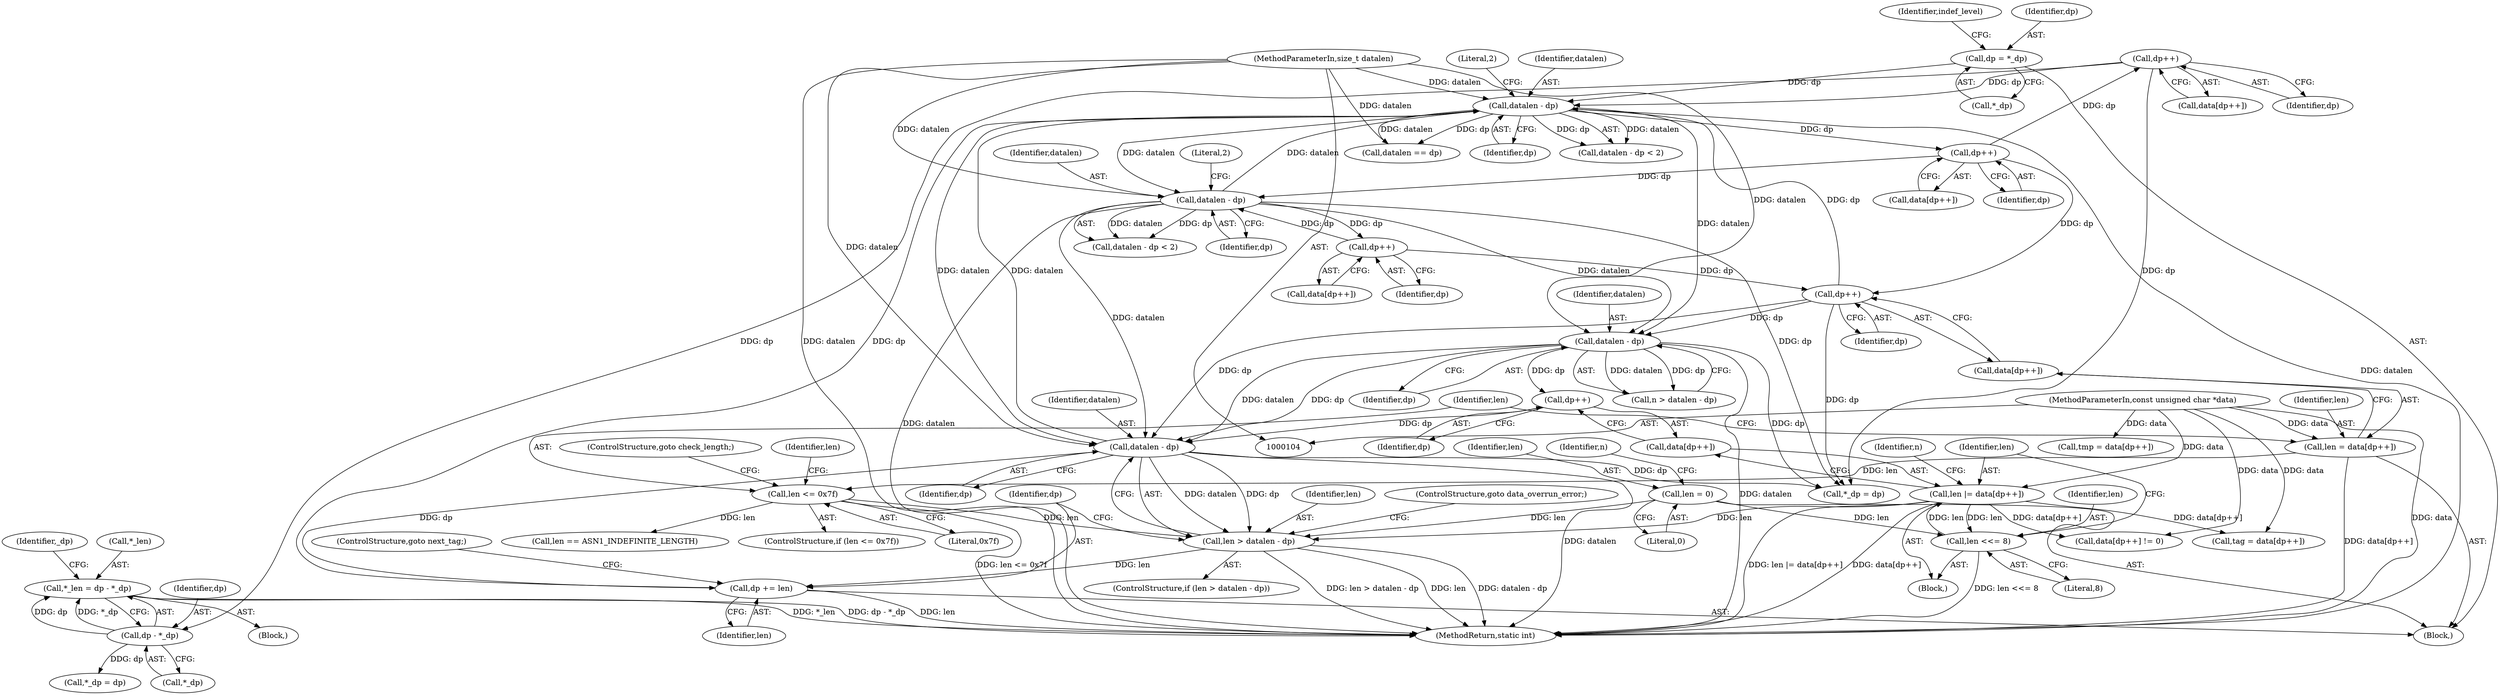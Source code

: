digraph "0_linux_23c8a812dc3c621009e4f0e5342aa4e2ede1ceaa@pointer" {
"1000164" [label="(Call,*_len = dp - *_dp)"];
"1000167" [label="(Call,dp - *_dp)"];
"1000154" [label="(Call,dp++)"];
"1000143" [label="(Call,dp++)"];
"1000128" [label="(Call,datalen - dp)"];
"1000280" [label="(Call,datalen - dp)"];
"1000253" [label="(Call,datalen - dp)"];
"1000191" [label="(Call,datalen - dp)"];
"1000106" [label="(MethodParameterIn,size_t datalen)"];
"1000200" [label="(Call,dp++)"];
"1000209" [label="(Call,dp++)"];
"1000274" [label="(Call,dp++)"];
"1000284" [label="(Call,dp += len)"];
"1000278" [label="(Call,len > datalen - dp)"];
"1000257" [label="(Call,len = 0)"];
"1000212" [label="(Call,len <= 0x7f)"];
"1000205" [label="(Call,len = data[dp++])"];
"1000105" [label="(MethodParameterIn,const unsigned char *data)"];
"1000270" [label="(Call,len |= data[dp++])"];
"1000267" [label="(Call,len <<= 8)"];
"1000114" [label="(Call,dp = *_dp)"];
"1000251" [label="(Call,n > datalen - dp)"];
"1000282" [label="(Identifier,dp)"];
"1000258" [label="(Identifier,len)"];
"1000262" [label="(Identifier,n)"];
"1000218" [label="(Call,len == ASN1_INDEFINITE_LENGTH)"];
"1000110" [label="(Block,)"];
"1000129" [label="(Identifier,datalen)"];
"1000154" [label="(Call,dp++)"];
"1000270" [label="(Call,len |= data[dp++])"];
"1000116" [label="(Call,*_dp)"];
"1000285" [label="(Identifier,dp)"];
"1000267" [label="(Call,len <<= 8)"];
"1000155" [label="(Identifier,dp)"];
"1000167" [label="(Call,dp - *_dp)"];
"1000271" [label="(Identifier,len)"];
"1000128" [label="(Call,datalen - dp)"];
"1000274" [label="(Call,dp++)"];
"1000190" [label="(Call,datalen - dp < 2)"];
"1000255" [label="(Identifier,dp)"];
"1000265" [label="(Identifier,n)"];
"1000139" [label="(Call,tag = data[dp++])"];
"1000192" [label="(Identifier,datalen)"];
"1000213" [label="(Identifier,len)"];
"1000211" [label="(ControlStructure,if (len <= 0x7f))"];
"1000278" [label="(Call,len > datalen - dp)"];
"1000171" [label="(Call,*_dp = dp)"];
"1000130" [label="(Identifier,dp)"];
"1000127" [label="(Call,datalen - dp < 2)"];
"1000279" [label="(Identifier,len)"];
"1000169" [label="(Call,*_dp)"];
"1000215" [label="(ControlStructure,goto check_length;)"];
"1000325" [label="(MethodReturn,static int)"];
"1000318" [label="(Call,*_dp = dp)"];
"1000283" [label="(ControlStructure,goto data_overrun_error;)"];
"1000144" [label="(Identifier,dp)"];
"1000212" [label="(Call,len <= 0x7f)"];
"1000151" [label="(Call,data[dp++] != 0)"];
"1000152" [label="(Call,data[dp++])"];
"1000122" [label="(Identifier,indef_level)"];
"1000168" [label="(Identifier,dp)"];
"1000269" [label="(Literal,8)"];
"1000114" [label="(Call,dp = *_dp)"];
"1000210" [label="(Identifier,dp)"];
"1000268" [label="(Identifier,len)"];
"1000275" [label="(Identifier,dp)"];
"1000201" [label="(Identifier,dp)"];
"1000286" [label="(Identifier,len)"];
"1000257" [label="(Call,len = 0)"];
"1000163" [label="(Block,)"];
"1000164" [label="(Call,*_len = dp - *_dp)"];
"1000272" [label="(Call,data[dp++])"];
"1000196" [label="(Call,tmp = data[dp++])"];
"1000266" [label="(Block,)"];
"1000173" [label="(Identifier,_dp)"];
"1000280" [label="(Call,datalen - dp)"];
"1000259" [label="(Literal,0)"];
"1000254" [label="(Identifier,datalen)"];
"1000165" [label="(Call,*_len)"];
"1000277" [label="(ControlStructure,if (len > datalen - dp))"];
"1000253" [label="(Call,datalen - dp)"];
"1000131" [label="(Literal,2)"];
"1000281" [label="(Identifier,datalen)"];
"1000191" [label="(Call,datalen - dp)"];
"1000198" [label="(Call,data[dp++])"];
"1000200" [label="(Call,dp++)"];
"1000209" [label="(Call,dp++)"];
"1000219" [label="(Identifier,len)"];
"1000287" [label="(ControlStructure,goto next_tag;)"];
"1000207" [label="(Call,data[dp++])"];
"1000214" [label="(Literal,0x7f)"];
"1000206" [label="(Identifier,len)"];
"1000205" [label="(Call,len = data[dp++])"];
"1000141" [label="(Call,data[dp++])"];
"1000134" [label="(Call,datalen == dp)"];
"1000194" [label="(Literal,2)"];
"1000105" [label="(MethodParameterIn,const unsigned char *data)"];
"1000193" [label="(Identifier,dp)"];
"1000106" [label="(MethodParameterIn,size_t datalen)"];
"1000115" [label="(Identifier,dp)"];
"1000143" [label="(Call,dp++)"];
"1000284" [label="(Call,dp += len)"];
"1000164" -> "1000163"  [label="AST: "];
"1000164" -> "1000167"  [label="CFG: "];
"1000165" -> "1000164"  [label="AST: "];
"1000167" -> "1000164"  [label="AST: "];
"1000173" -> "1000164"  [label="CFG: "];
"1000164" -> "1000325"  [label="DDG: dp - *_dp"];
"1000164" -> "1000325"  [label="DDG: *_len"];
"1000167" -> "1000164"  [label="DDG: dp"];
"1000167" -> "1000164"  [label="DDG: *_dp"];
"1000167" -> "1000169"  [label="CFG: "];
"1000168" -> "1000167"  [label="AST: "];
"1000169" -> "1000167"  [label="AST: "];
"1000154" -> "1000167"  [label="DDG: dp"];
"1000167" -> "1000171"  [label="DDG: dp"];
"1000154" -> "1000152"  [label="AST: "];
"1000154" -> "1000155"  [label="CFG: "];
"1000155" -> "1000154"  [label="AST: "];
"1000152" -> "1000154"  [label="CFG: "];
"1000154" -> "1000128"  [label="DDG: dp"];
"1000143" -> "1000154"  [label="DDG: dp"];
"1000154" -> "1000318"  [label="DDG: dp"];
"1000143" -> "1000141"  [label="AST: "];
"1000143" -> "1000144"  [label="CFG: "];
"1000144" -> "1000143"  [label="AST: "];
"1000141" -> "1000143"  [label="CFG: "];
"1000128" -> "1000143"  [label="DDG: dp"];
"1000143" -> "1000191"  [label="DDG: dp"];
"1000143" -> "1000209"  [label="DDG: dp"];
"1000128" -> "1000127"  [label="AST: "];
"1000128" -> "1000130"  [label="CFG: "];
"1000129" -> "1000128"  [label="AST: "];
"1000130" -> "1000128"  [label="AST: "];
"1000131" -> "1000128"  [label="CFG: "];
"1000128" -> "1000325"  [label="DDG: datalen"];
"1000128" -> "1000127"  [label="DDG: datalen"];
"1000128" -> "1000127"  [label="DDG: dp"];
"1000280" -> "1000128"  [label="DDG: datalen"];
"1000191" -> "1000128"  [label="DDG: datalen"];
"1000106" -> "1000128"  [label="DDG: datalen"];
"1000284" -> "1000128"  [label="DDG: dp"];
"1000209" -> "1000128"  [label="DDG: dp"];
"1000114" -> "1000128"  [label="DDG: dp"];
"1000128" -> "1000134"  [label="DDG: datalen"];
"1000128" -> "1000134"  [label="DDG: dp"];
"1000128" -> "1000191"  [label="DDG: datalen"];
"1000128" -> "1000253"  [label="DDG: datalen"];
"1000128" -> "1000280"  [label="DDG: datalen"];
"1000280" -> "1000278"  [label="AST: "];
"1000280" -> "1000282"  [label="CFG: "];
"1000281" -> "1000280"  [label="AST: "];
"1000282" -> "1000280"  [label="AST: "];
"1000278" -> "1000280"  [label="CFG: "];
"1000280" -> "1000325"  [label="DDG: datalen"];
"1000280" -> "1000278"  [label="DDG: datalen"];
"1000280" -> "1000278"  [label="DDG: dp"];
"1000253" -> "1000280"  [label="DDG: datalen"];
"1000253" -> "1000280"  [label="DDG: dp"];
"1000191" -> "1000280"  [label="DDG: datalen"];
"1000106" -> "1000280"  [label="DDG: datalen"];
"1000209" -> "1000280"  [label="DDG: dp"];
"1000274" -> "1000280"  [label="DDG: dp"];
"1000280" -> "1000284"  [label="DDG: dp"];
"1000280" -> "1000318"  [label="DDG: dp"];
"1000253" -> "1000251"  [label="AST: "];
"1000253" -> "1000255"  [label="CFG: "];
"1000254" -> "1000253"  [label="AST: "];
"1000255" -> "1000253"  [label="AST: "];
"1000251" -> "1000253"  [label="CFG: "];
"1000253" -> "1000325"  [label="DDG: datalen"];
"1000253" -> "1000251"  [label="DDG: datalen"];
"1000253" -> "1000251"  [label="DDG: dp"];
"1000191" -> "1000253"  [label="DDG: datalen"];
"1000106" -> "1000253"  [label="DDG: datalen"];
"1000209" -> "1000253"  [label="DDG: dp"];
"1000253" -> "1000274"  [label="DDG: dp"];
"1000253" -> "1000318"  [label="DDG: dp"];
"1000191" -> "1000190"  [label="AST: "];
"1000191" -> "1000193"  [label="CFG: "];
"1000192" -> "1000191"  [label="AST: "];
"1000193" -> "1000191"  [label="AST: "];
"1000194" -> "1000191"  [label="CFG: "];
"1000191" -> "1000325"  [label="DDG: datalen"];
"1000191" -> "1000190"  [label="DDG: datalen"];
"1000191" -> "1000190"  [label="DDG: dp"];
"1000106" -> "1000191"  [label="DDG: datalen"];
"1000200" -> "1000191"  [label="DDG: dp"];
"1000191" -> "1000200"  [label="DDG: dp"];
"1000191" -> "1000318"  [label="DDG: dp"];
"1000106" -> "1000104"  [label="AST: "];
"1000106" -> "1000325"  [label="DDG: datalen"];
"1000106" -> "1000134"  [label="DDG: datalen"];
"1000200" -> "1000198"  [label="AST: "];
"1000200" -> "1000201"  [label="CFG: "];
"1000201" -> "1000200"  [label="AST: "];
"1000198" -> "1000200"  [label="CFG: "];
"1000200" -> "1000209"  [label="DDG: dp"];
"1000209" -> "1000207"  [label="AST: "];
"1000209" -> "1000210"  [label="CFG: "];
"1000210" -> "1000209"  [label="AST: "];
"1000207" -> "1000209"  [label="CFG: "];
"1000209" -> "1000318"  [label="DDG: dp"];
"1000274" -> "1000272"  [label="AST: "];
"1000274" -> "1000275"  [label="CFG: "];
"1000275" -> "1000274"  [label="AST: "];
"1000272" -> "1000274"  [label="CFG: "];
"1000284" -> "1000110"  [label="AST: "];
"1000284" -> "1000286"  [label="CFG: "];
"1000285" -> "1000284"  [label="AST: "];
"1000286" -> "1000284"  [label="AST: "];
"1000287" -> "1000284"  [label="CFG: "];
"1000284" -> "1000325"  [label="DDG: len"];
"1000278" -> "1000284"  [label="DDG: len"];
"1000278" -> "1000277"  [label="AST: "];
"1000279" -> "1000278"  [label="AST: "];
"1000283" -> "1000278"  [label="CFG: "];
"1000285" -> "1000278"  [label="CFG: "];
"1000278" -> "1000325"  [label="DDG: datalen - dp"];
"1000278" -> "1000325"  [label="DDG: len > datalen - dp"];
"1000278" -> "1000325"  [label="DDG: len"];
"1000257" -> "1000278"  [label="DDG: len"];
"1000212" -> "1000278"  [label="DDG: len"];
"1000270" -> "1000278"  [label="DDG: len"];
"1000257" -> "1000110"  [label="AST: "];
"1000257" -> "1000259"  [label="CFG: "];
"1000258" -> "1000257"  [label="AST: "];
"1000259" -> "1000257"  [label="AST: "];
"1000262" -> "1000257"  [label="CFG: "];
"1000257" -> "1000267"  [label="DDG: len"];
"1000212" -> "1000211"  [label="AST: "];
"1000212" -> "1000214"  [label="CFG: "];
"1000213" -> "1000212"  [label="AST: "];
"1000214" -> "1000212"  [label="AST: "];
"1000215" -> "1000212"  [label="CFG: "];
"1000219" -> "1000212"  [label="CFG: "];
"1000212" -> "1000325"  [label="DDG: len <= 0x7f"];
"1000205" -> "1000212"  [label="DDG: len"];
"1000212" -> "1000218"  [label="DDG: len"];
"1000205" -> "1000110"  [label="AST: "];
"1000205" -> "1000207"  [label="CFG: "];
"1000206" -> "1000205"  [label="AST: "];
"1000207" -> "1000205"  [label="AST: "];
"1000213" -> "1000205"  [label="CFG: "];
"1000205" -> "1000325"  [label="DDG: data[dp++]"];
"1000105" -> "1000205"  [label="DDG: data"];
"1000105" -> "1000104"  [label="AST: "];
"1000105" -> "1000325"  [label="DDG: data"];
"1000105" -> "1000139"  [label="DDG: data"];
"1000105" -> "1000151"  [label="DDG: data"];
"1000105" -> "1000196"  [label="DDG: data"];
"1000105" -> "1000270"  [label="DDG: data"];
"1000270" -> "1000266"  [label="AST: "];
"1000270" -> "1000272"  [label="CFG: "];
"1000271" -> "1000270"  [label="AST: "];
"1000272" -> "1000270"  [label="AST: "];
"1000265" -> "1000270"  [label="CFG: "];
"1000270" -> "1000325"  [label="DDG: len |= data[dp++]"];
"1000270" -> "1000325"  [label="DDG: data[dp++]"];
"1000270" -> "1000139"  [label="DDG: data[dp++]"];
"1000270" -> "1000151"  [label="DDG: data[dp++]"];
"1000270" -> "1000267"  [label="DDG: len"];
"1000267" -> "1000270"  [label="DDG: len"];
"1000267" -> "1000266"  [label="AST: "];
"1000267" -> "1000269"  [label="CFG: "];
"1000268" -> "1000267"  [label="AST: "];
"1000269" -> "1000267"  [label="AST: "];
"1000271" -> "1000267"  [label="CFG: "];
"1000267" -> "1000325"  [label="DDG: len <<= 8"];
"1000114" -> "1000110"  [label="AST: "];
"1000114" -> "1000116"  [label="CFG: "];
"1000115" -> "1000114"  [label="AST: "];
"1000116" -> "1000114"  [label="AST: "];
"1000122" -> "1000114"  [label="CFG: "];
}
